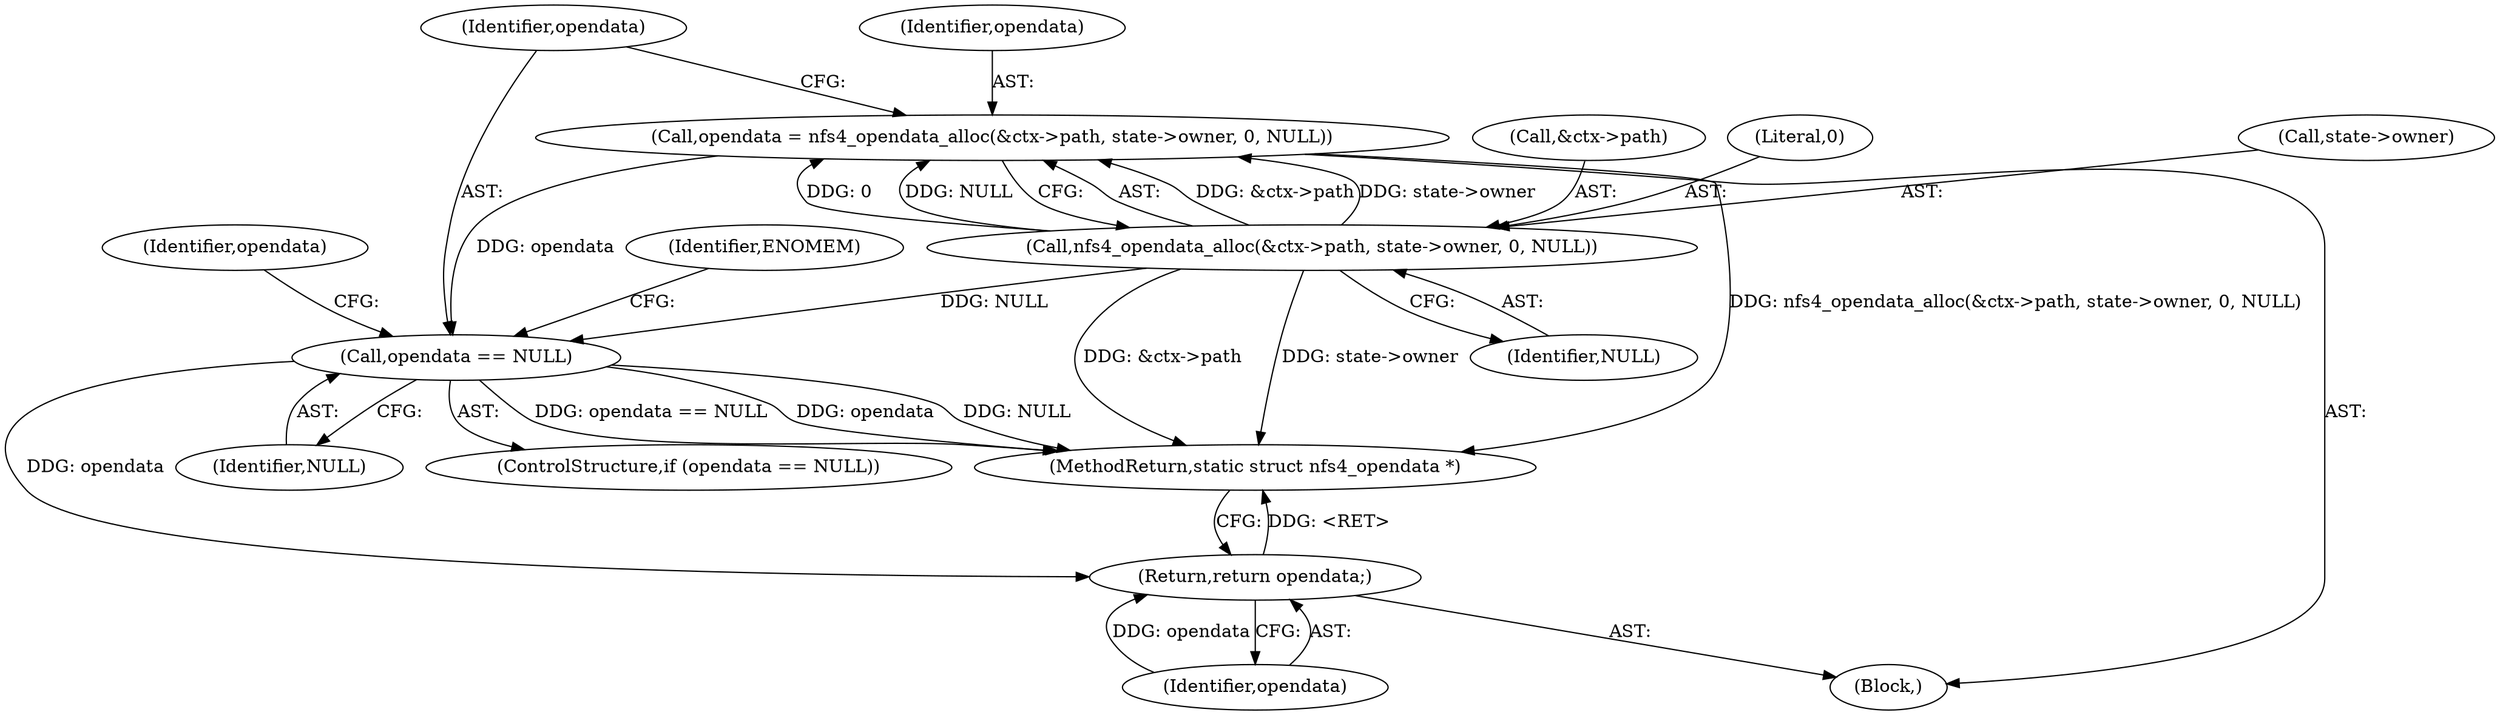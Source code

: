 digraph "1_linux_dc0b027dfadfcb8a5504f7d8052754bf8d501ab9_14@API" {
"1000105" [label="(Call,opendata = nfs4_opendata_alloc(&ctx->path, state->owner, 0, NULL))"];
"1000107" [label="(Call,nfs4_opendata_alloc(&ctx->path, state->owner, 0, NULL))"];
"1000118" [label="(Call,opendata == NULL)"];
"1000135" [label="(Return,return opendata;)"];
"1000127" [label="(Identifier,opendata)"];
"1000107" [label="(Call,nfs4_opendata_alloc(&ctx->path, state->owner, 0, NULL))"];
"1000135" [label="(Return,return opendata;)"];
"1000120" [label="(Identifier,NULL)"];
"1000117" [label="(ControlStructure,if (opendata == NULL))"];
"1000119" [label="(Identifier,opendata)"];
"1000105" [label="(Call,opendata = nfs4_opendata_alloc(&ctx->path, state->owner, 0, NULL))"];
"1000124" [label="(Identifier,ENOMEM)"];
"1000103" [label="(Block,)"];
"1000108" [label="(Call,&ctx->path)"];
"1000115" [label="(Literal,0)"];
"1000116" [label="(Identifier,NULL)"];
"1000106" [label="(Identifier,opendata)"];
"1000118" [label="(Call,opendata == NULL)"];
"1000112" [label="(Call,state->owner)"];
"1000136" [label="(Identifier,opendata)"];
"1000137" [label="(MethodReturn,static struct nfs4_opendata *)"];
"1000105" -> "1000103"  [label="AST: "];
"1000105" -> "1000107"  [label="CFG: "];
"1000106" -> "1000105"  [label="AST: "];
"1000107" -> "1000105"  [label="AST: "];
"1000119" -> "1000105"  [label="CFG: "];
"1000105" -> "1000137"  [label="DDG: nfs4_opendata_alloc(&ctx->path, state->owner, 0, NULL)"];
"1000107" -> "1000105"  [label="DDG: &ctx->path"];
"1000107" -> "1000105"  [label="DDG: state->owner"];
"1000107" -> "1000105"  [label="DDG: 0"];
"1000107" -> "1000105"  [label="DDG: NULL"];
"1000105" -> "1000118"  [label="DDG: opendata"];
"1000107" -> "1000116"  [label="CFG: "];
"1000108" -> "1000107"  [label="AST: "];
"1000112" -> "1000107"  [label="AST: "];
"1000115" -> "1000107"  [label="AST: "];
"1000116" -> "1000107"  [label="AST: "];
"1000107" -> "1000137"  [label="DDG: &ctx->path"];
"1000107" -> "1000137"  [label="DDG: state->owner"];
"1000107" -> "1000118"  [label="DDG: NULL"];
"1000118" -> "1000117"  [label="AST: "];
"1000118" -> "1000120"  [label="CFG: "];
"1000119" -> "1000118"  [label="AST: "];
"1000120" -> "1000118"  [label="AST: "];
"1000124" -> "1000118"  [label="CFG: "];
"1000127" -> "1000118"  [label="CFG: "];
"1000118" -> "1000137"  [label="DDG: opendata == NULL"];
"1000118" -> "1000137"  [label="DDG: opendata"];
"1000118" -> "1000137"  [label="DDG: NULL"];
"1000118" -> "1000135"  [label="DDG: opendata"];
"1000135" -> "1000103"  [label="AST: "];
"1000135" -> "1000136"  [label="CFG: "];
"1000136" -> "1000135"  [label="AST: "];
"1000137" -> "1000135"  [label="CFG: "];
"1000135" -> "1000137"  [label="DDG: <RET>"];
"1000136" -> "1000135"  [label="DDG: opendata"];
}
